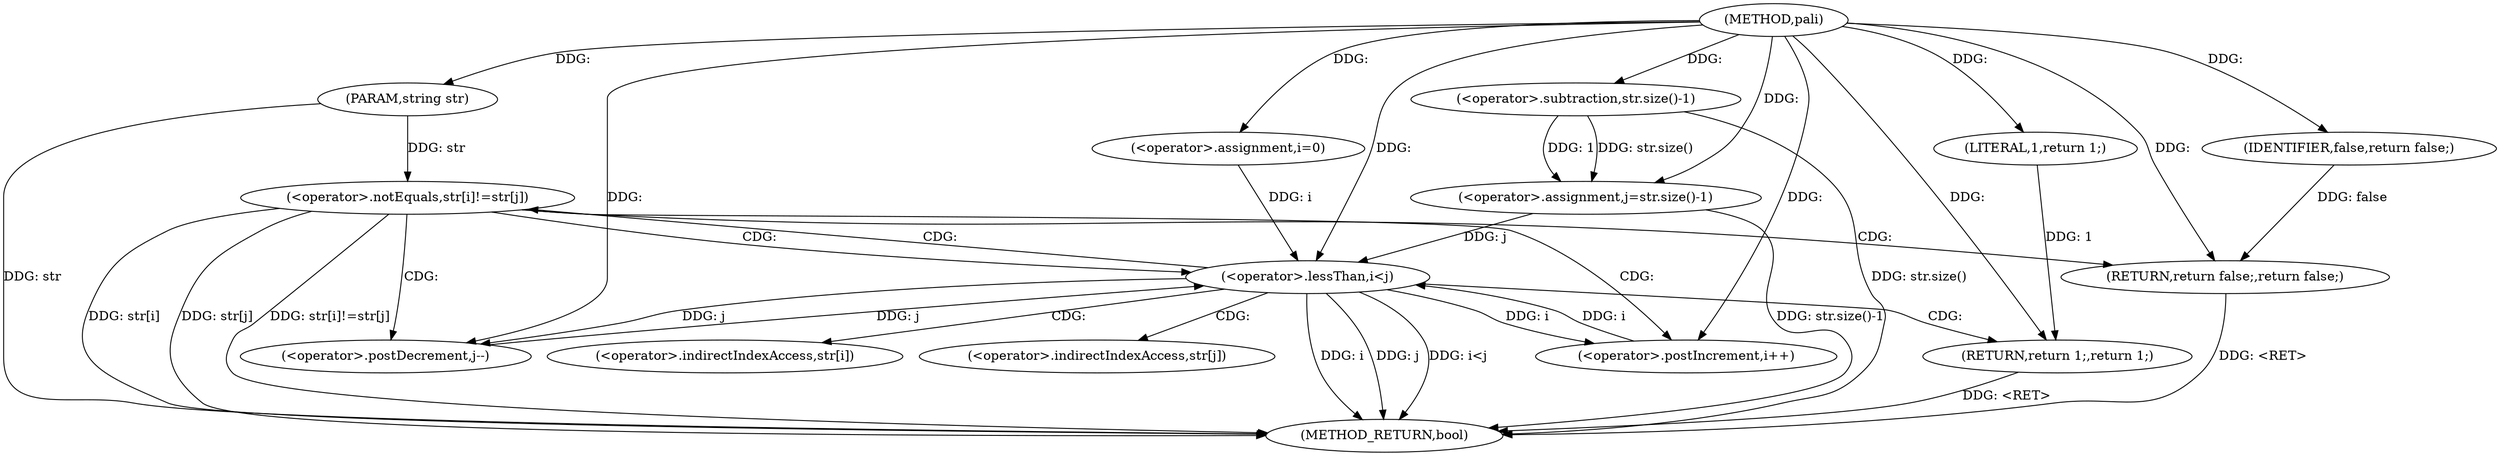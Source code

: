 digraph "pali" {  
"1000558" [label = "(METHOD,pali)" ]
"1000592" [label = "(METHOD_RETURN,bool)" ]
"1000559" [label = "(PARAM,string str)" ]
"1000562" [label = "(<operator>.assignment,i=0)" ]
"1000566" [label = "(<operator>.assignment,j=str.size()-1)" ]
"1000590" [label = "(RETURN,return 1;,return 1;)" ]
"1000572" [label = "(<operator>.lessThan,i<j)" ]
"1000591" [label = "(LITERAL,1,return 1;)" ]
"1000568" [label = "(<operator>.subtraction,str.size()-1)" ]
"1000586" [label = "(<operator>.postIncrement,i++)" ]
"1000588" [label = "(<operator>.postDecrement,j--)" ]
"1000577" [label = "(<operator>.notEquals,str[i]!=str[j])" ]
"1000584" [label = "(RETURN,return false;,return false;)" ]
"1000585" [label = "(IDENTIFIER,false,return false;)" ]
"1000578" [label = "(<operator>.indirectIndexAccess,str[i])" ]
"1000581" [label = "(<operator>.indirectIndexAccess,str[j])" ]
  "1000584" -> "1000592"  [ label = "DDG: <RET>"] 
  "1000590" -> "1000592"  [ label = "DDG: <RET>"] 
  "1000559" -> "1000592"  [ label = "DDG: str"] 
  "1000568" -> "1000592"  [ label = "DDG: str.size()"] 
  "1000566" -> "1000592"  [ label = "DDG: str.size()-1"] 
  "1000572" -> "1000592"  [ label = "DDG: i"] 
  "1000572" -> "1000592"  [ label = "DDG: j"] 
  "1000572" -> "1000592"  [ label = "DDG: i<j"] 
  "1000577" -> "1000592"  [ label = "DDG: str[i]"] 
  "1000577" -> "1000592"  [ label = "DDG: str[j]"] 
  "1000577" -> "1000592"  [ label = "DDG: str[i]!=str[j]"] 
  "1000558" -> "1000559"  [ label = "DDG: "] 
  "1000558" -> "1000562"  [ label = "DDG: "] 
  "1000568" -> "1000566"  [ label = "DDG: 1"] 
  "1000568" -> "1000566"  [ label = "DDG: str.size()"] 
  "1000591" -> "1000590"  [ label = "DDG: 1"] 
  "1000558" -> "1000590"  [ label = "DDG: "] 
  "1000558" -> "1000566"  [ label = "DDG: "] 
  "1000558" -> "1000591"  [ label = "DDG: "] 
  "1000558" -> "1000568"  [ label = "DDG: "] 
  "1000562" -> "1000572"  [ label = "DDG: i"] 
  "1000586" -> "1000572"  [ label = "DDG: i"] 
  "1000558" -> "1000572"  [ label = "DDG: "] 
  "1000566" -> "1000572"  [ label = "DDG: j"] 
  "1000588" -> "1000572"  [ label = "DDG: j"] 
  "1000585" -> "1000584"  [ label = "DDG: false"] 
  "1000558" -> "1000584"  [ label = "DDG: "] 
  "1000572" -> "1000586"  [ label = "DDG: i"] 
  "1000558" -> "1000586"  [ label = "DDG: "] 
  "1000572" -> "1000588"  [ label = "DDG: j"] 
  "1000558" -> "1000588"  [ label = "DDG: "] 
  "1000559" -> "1000577"  [ label = "DDG: str"] 
  "1000558" -> "1000585"  [ label = "DDG: "] 
  "1000572" -> "1000577"  [ label = "CDG: "] 
  "1000572" -> "1000578"  [ label = "CDG: "] 
  "1000572" -> "1000581"  [ label = "CDG: "] 
  "1000572" -> "1000590"  [ label = "CDG: "] 
  "1000577" -> "1000572"  [ label = "CDG: "] 
  "1000577" -> "1000584"  [ label = "CDG: "] 
  "1000577" -> "1000586"  [ label = "CDG: "] 
  "1000577" -> "1000588"  [ label = "CDG: "] 
}
